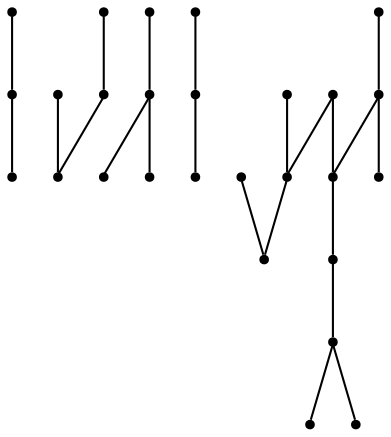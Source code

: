 graph {
  node [shape=point,comment="{\"directed\":false,\"doi\":\"10.1007/3-540-44541-2_35\",\"figure\":\"4\"}"]

  v0 [pos="1581.750011444092,1228.8148232448243"]
  v1 [pos="1552.2500038146973,1287.3148270595216"]
  v2 [pos="1523.249975840251,1228.8148232448243"]
  v3 [pos="1361.7499987284343,1169.8148079860352"]
  v4 [pos="1405.7499885559082,1228.8148232448243"]
  v5 [pos="1361.7499987284343,1287.3148270595216"]
  v6 [pos="1317.7500089009604,1228.8148232448243"]
  v7 [pos="1171.2499936421714,1228.8148232448243"]
  v8 [pos="1200.249989827474,1169.8148079860352"]
  v9 [pos="1141.7499860127768,1169.8148079860352"]
  v10 [pos="1171.2499936421714,1287.3148270595216"]
  v11 [pos="1112.2500101725261,1228.8148232448243"]
  v12 [pos="1082.7499707539878,1287.3148270595216"]
  v13 [pos="1053.7500063578289,1228.8148232448243"]
  v14 [pos="892.2499974568685,1228.8148232448243"]
  v15 [pos="936.2500190734863,1287.3148270595216"]
  v16 [pos="892.2499974568685,1346.3148105291666"]
  v17 [pos="848.2500076293945,1287.3148270595216"]
  v18 [pos="818.75,1390.3148321457845"]
  v19 [pos="745.7499821980795,1346.3148105291666"]
  v20 [pos="789.7499879201254,1228.8148232448243"]
  v21 [pos="818.7500000000001,1169.8148079860352"]
  v22 [pos="760.2500120798748,1169.8148079860352"]
  v23 [pos="789.7499879201254,1287.3148270595216"]
  v24 [pos="730.7500044504802,1228.8148232448243"]
  v25 [pos="701.7499923706055,1287.3148270595216"]
  v26 [pos="672.2499847412109,1228.8148232448243"]

  v0 -- v1 [id="-1",pos="1581.750011444092,1228.8148232448243 1552.2500038146973,1287.3148270595216 1552.2500038146973,1287.3148270595216 1552.2500038146973,1287.3148270595216"]
  v25 -- v19 [id="-2",pos="701.7499923706055,1287.3148270595216 745.7499821980795,1346.3148105291666 745.7499821980795,1346.3148105291666 745.7499821980795,1346.3148105291666"]
  v25 -- v26 [id="-3",pos="701.7499923706055,1287.3148270595216 672.2499847412109,1228.8148232448243 672.2499847412109,1228.8148232448243 672.2499847412109,1228.8148232448243"]
  v24 -- v25 [id="-4",pos="730.7500044504802,1228.8148232448243 701.7499923706055,1287.3148270595216 701.7499923706055,1287.3148270595216 701.7499923706055,1287.3148270595216"]
  v19 -- v23 [id="-5",pos="745.7499821980795,1346.3148105291666 789.7499879201254,1287.3148270595216 789.7499879201254,1287.3148270595216 789.7499879201254,1287.3148270595216"]
  v23 -- v20 [id="-6",pos="789.7499879201254,1287.3148270595216 789.7499879201254,1228.8148232448243 789.7499879201254,1228.8148232448243 789.7499879201254,1228.8148232448243"]
  v20 -- v22 [id="-7",pos="789.7499879201254,1228.8148232448243 760.2500120798748,1169.8148079860352 760.2500120798748,1169.8148079860352 760.2500120798748,1169.8148079860352"]
  v20 -- v21 [id="-8",pos="789.7499879201254,1228.8148232448243 818.7500000000001,1169.8148079860352 818.7500000000001,1169.8148079860352 818.7500000000001,1169.8148079860352"]
  v18 -- v19 [id="-9",pos="818.75,1390.3148321457845 745.7499821980795,1346.3148105291666 745.7499821980795,1346.3148105291666 745.7499821980795,1346.3148105291666"]
  v18 -- v16 [id="-10",pos="818.75,1390.3148321457845 892.2499974568685,1346.3148105291666 892.2499974568685,1346.3148105291666 892.2499974568685,1346.3148105291666"]
  v17 -- v16 [id="-11",pos="848.2500076293945,1287.3148270595216 892.2499974568685,1346.3148105291666 892.2499974568685,1346.3148105291666 892.2499974568685,1346.3148105291666"]
  v16 -- v15 [id="-12",pos="892.2499974568685,1346.3148105291666 936.2500190734863,1287.3148270595216 936.2500190734863,1287.3148270595216 936.2500190734863,1287.3148270595216"]
  v14 -- v15 [id="-13",pos="892.2499974568685,1228.8148232448243 936.2500190734863,1287.3148270595216 936.2500190734863,1287.3148270595216 936.2500190734863,1287.3148270595216"]
  v12 -- v13 [id="-14",pos="1082.7499707539878,1287.3148270595216 1053.7500063578289,1228.8148232448243 1053.7500063578289,1228.8148232448243 1053.7500063578289,1228.8148232448243"]
  v11 -- v12 [id="-15",pos="1112.2500101725261,1228.8148232448243 1082.7499707539878,1287.3148270595216 1082.7499707539878,1287.3148270595216 1082.7499707539878,1287.3148270595216"]
  v10 -- v7 [id="-16",pos="1171.2499936421714,1287.3148270595216 1171.2499936421714,1228.8148232448243 1171.2499936421714,1228.8148232448243 1171.2499936421714,1228.8148232448243"]
  v7 -- v9 [id="-17",pos="1171.2499936421714,1228.8148232448243 1141.7499860127768,1169.8148079860352 1141.7499860127768,1169.8148079860352 1141.7499860127768,1169.8148079860352"]
  v7 -- v8 [id="-18",pos="1171.2499936421714,1228.8148232448243 1200.249989827474,1169.8148079860352 1200.249989827474,1169.8148079860352 1200.249989827474,1169.8148079860352"]
  v6 -- v5 [id="-19",pos="1317.7500089009604,1228.8148232448243 1361.7499987284343,1287.3148270595216 1361.7499987284343,1287.3148270595216 1361.7499987284343,1287.3148270595216"]
  v5 -- v4 [id="-20",pos="1361.7499987284343,1287.3148270595216 1405.7499885559082,1228.8148232448243 1405.7499885559082,1228.8148232448243 1405.7499885559082,1228.8148232448243"]
  v3 -- v4 [id="-21",pos="1361.7499987284343,1169.8148079860352 1405.7499885559082,1228.8148232448243 1405.7499885559082,1228.8148232448243 1405.7499885559082,1228.8148232448243"]
  v1 -- v2 [id="-22",pos="1552.2500038146973,1287.3148270595216 1523.249975840251,1228.8148232448243 1523.249975840251,1228.8148232448243 1523.249975840251,1228.8148232448243"]
}